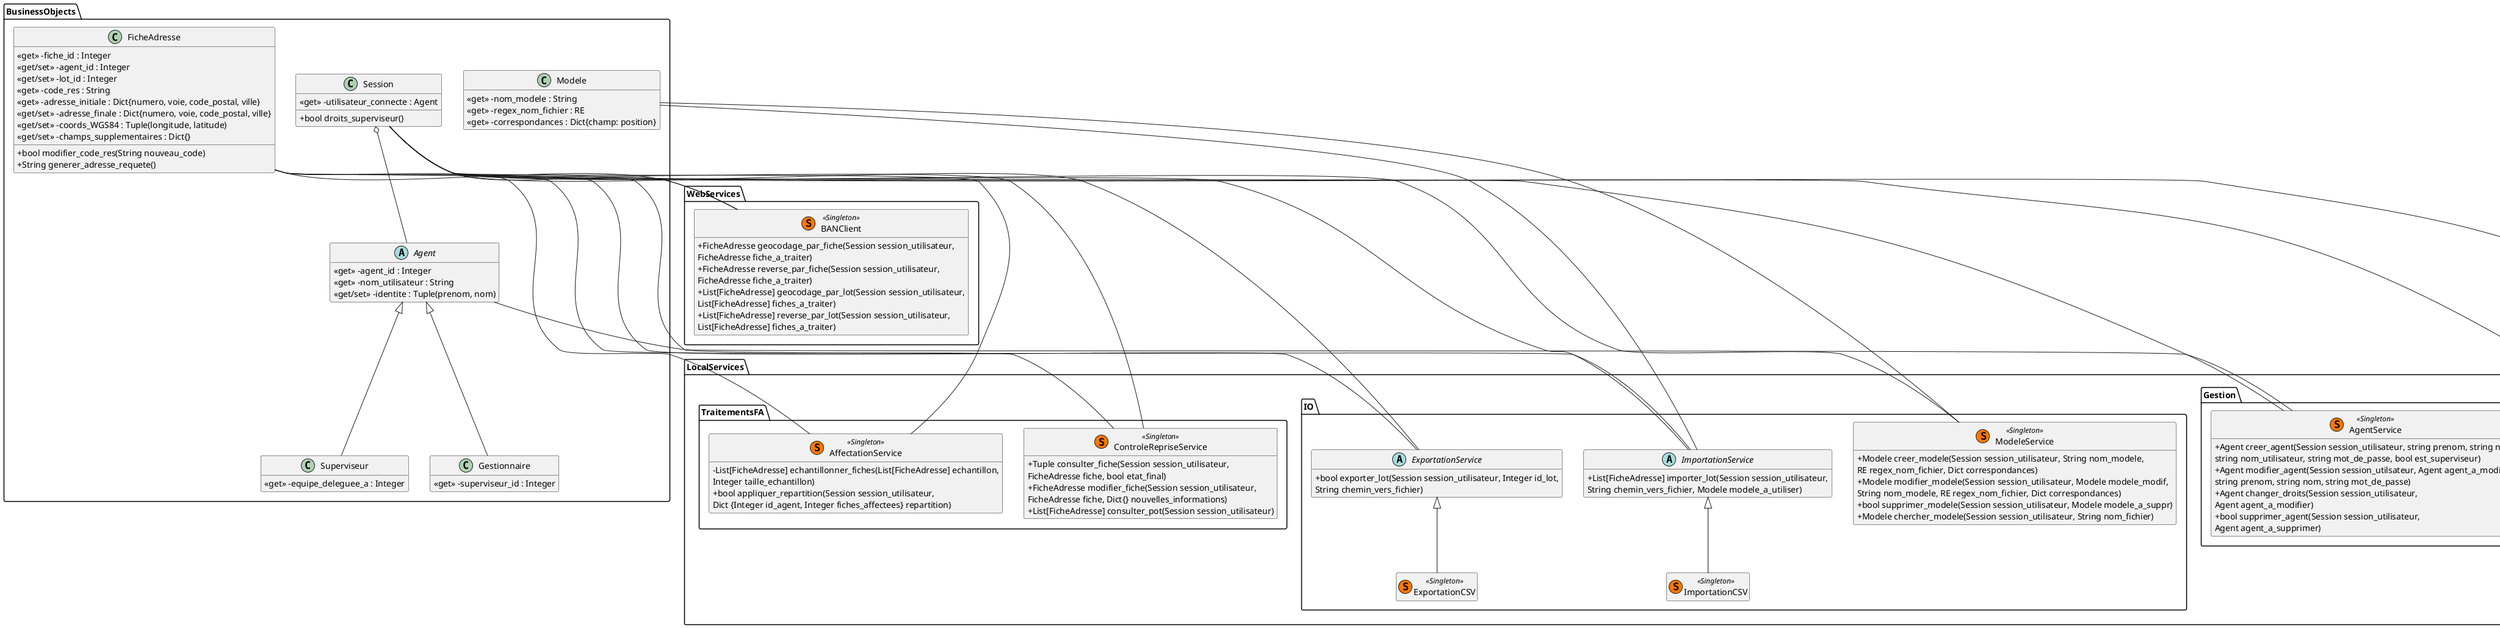 @startuml "classes_business"
skinparam classAttributeIconSize 0
hide empty members

class BusinessObjects.FicheAdresse {
    <<get>> -fiche_id : Integer
    <<get/set>> -agent_id : Integer
    <<get/set>> -lot_id : Integer
    <<get>> -code_res : String
    {field} <<get>> -adresse_initiale : Dict{numero, voie, code_postal, ville}
    {field} <<get/set>> -adresse_finale : Dict{numero, voie, code_postal, ville}
    {field} <<get/set>> -coords_WGS84 : Tuple(longitude, latitude)
    <<get/set>> -champs_supplementaires : Dict{}
    +bool modifier_code_res(String nouveau_code)
    +String generer_adresse_requete()
}
abstract BusinessObjects.Agent {
    <<get>> -agent_id : Integer
    <<get>> -nom_utilisateur : String
    {field} <<get/set>> -identite : Tuple(prenom, nom)
}
class BusinessObjects.Superviseur {
    <<get>> -equipe_deleguee_a : Integer
}
class BusinessObjects.Gestionnaire {
    <<get>> -superviseur_id : Integer
}
BusinessObjects.Agent <|-- BusinessObjects.Superviseur
BusinessObjects.Agent <|-- BusinessObjects.Gestionnaire
class BusinessObjects.Modele {
    <<get>> -nom_modele : String
    <<get>> -regex_nom_fichier : RE
    <<get>> -correspondances : Dict{champ: position}
}
class BusinessObjects.Session {
    <<get>> -utilisateur_connecte : Agent
    +bool droits_superviseur()
}

class LocalServices.TraitementsFA.AffectationService << (S,#FF7700) Singleton >> {
    -List[FicheAdresse] echantillonner_fiches(List[FicheAdresse] echantillon,
    Integer taille_echantillon)
    +bool appliquer_repartition(Session session_utilisateur,
    Dict {Integer id_agent, Integer fiches_affectees} repartition)
}
class LocalServices.TraitementsFA.ControleRepriseService << (S,#FF7700) Singleton >> {
    +Tuple consulter_fiche(Session session_utilisateur,
    FicheAdresse fiche, bool etat_final)
    +FicheAdresse modifier_fiche(Session session_utilisateur,
    FicheAdresse fiche, Dict{} nouvelles_informations)
    +List[FicheAdresse] consulter_pot(Session session_utilisateur)
}

abstract LocalServices.IO.ImportationService {
    +List[FicheAdresse] importer_lot(Session session_utilisateur,
    String chemin_vers_fichier, Modele modele_a_utiliser)
}
class LocalServices.IO.ImportationCSV << (S,#FF7700) Singleton >>
LocalServices.IO.ImportationService <|-- LocalServices.IO.ImportationCSV
abstract LocalServices.IO.ExportationService {
    +bool exporter_lot(Session session_utilisateur, Integer id_lot,
    String chemin_vers_fichier)
}
class LocalServices.IO.ExportationCSV << (S,#FF7700) Singleton >>
LocalServices.IO.ExportationService <|-- LocalServices.IO.ExportationCSV
class LocalServices.IO.ModeleService << (S,#FF7700) Singleton >> {
    +Modele creer_modele(Session session_utilisateur, String nom_modele,
    RE regex_nom_fichier, Dict correspondances)
    +Modele modifier_modele(Session session_utilisateur, Modele modele_modif,
    String nom_modele, RE regex_nom_fichier, Dict correspondances)
    +bool supprimer_modele(Session session_utilisateur, Modele modele_a_suppr)
    +Modele chercher_modele(Session session_utilisateur, String nom_fichier)
}

class LocalServices.Gestion.SessionService << (S,#FF7700) Singleton >> {
    +Session ouvrir_session(string nom_utilisateur,
    string mot_de_passe)
    +bool fermer_session(Session session_a_fermer)
}
class LocalServices.Gestion.AgentService << (S,#FF7700) Singleton >> {
    +Agent creer_agent(Session session_utilisateur, string prenom, string nom,
    string nom_utilisateur, string mot_de_passe, bool est_superviseur)
    +Agent modifier_agent(Session session_utilsateur, Agent agent_a_modifier,
    string prenom, string nom, string mot_de_passe)
    +Agent changer_droits(Session session_utilisateur,
    Agent agent_a_modifier)
    +bool supprimer_agent(Session session_utilisateur,
    Agent agent_a_supprimer)
}
class LocalServices.Gestion.StatistiquesService << (S,#FF7700) Singleton >> {
    +Dict{} fiches_par_agent(Session session_utilisateur)
    +Dict{} fiches_par_lot(Session session_utilisateur)
    +Dict{} fiches_par_code_res(Session session_utilisateur)
    }

class WebServices.BANClient << (S,#FF7700) Singleton >> {
    +FicheAdresse geocodage_par_fiche(Session session_utilisateur,
    FicheAdresse fiche_a_traiter)
    +FicheAdresse reverse_par_fiche(Session session_utilisateur,
    FicheAdresse fiche_a_traiter)
    +List[FicheAdresse] geocodage_par_lot(Session session_utilisateur,
    List[FicheAdresse] fiches_a_traiter)
    +List[FicheAdresse] reverse_par_lot(Session session_utilisateur,
    List[FicheAdresse] fiches_a_traiter)
}

BusinessObjects.FicheAdresse -- LocalServices.TraitementsFA.AffectationService
BusinessObjects.FicheAdresse -- LocalServices.TraitementsFA.ControleRepriseService
BusinessObjects.FicheAdresse -- LocalServices.IO.ImportationService
BusinessObjects.FicheAdresse -- LocalServices.IO.ExportationService
BusinessObjects.FicheAdresse -- WebServices.BANClient
BusinessObjects.Agent -- LocalServices.Gestion.AgentService
BusinessObjects.Session o-- BusinessObjects.Agent
BusinessObjects.Session -- LocalServices.TraitementsFA.AffectationService
BusinessObjects.Session -- LocalServices.TraitementsFA.ControleRepriseService
BusinessObjects.Session -- LocalServices.IO.ImportationService
BusinessObjects.Session -- LocalServices.IO.ExportationService
BusinessObjects.Session -- LocalServices.IO.ModeleService
BusinessObjects.Session -- LocalServices.Gestion.SessionService
BusinessObjects.Session -- LocalServices.Gestion.AgentService
BusinessObjects.Session -- LocalServices.Gestion.StatistiquesService
BusinessObjects.Session -- WebServices.BANClient
BusinessObjects.Modele -- LocalServices.IO.ModeleService
BusinessObjects.Modele -- LocalServices.IO.ImportationService

BusinessObjects.Agent -[hidden]--> LocalServices.TraitementsFA.AffectationService
@enduml